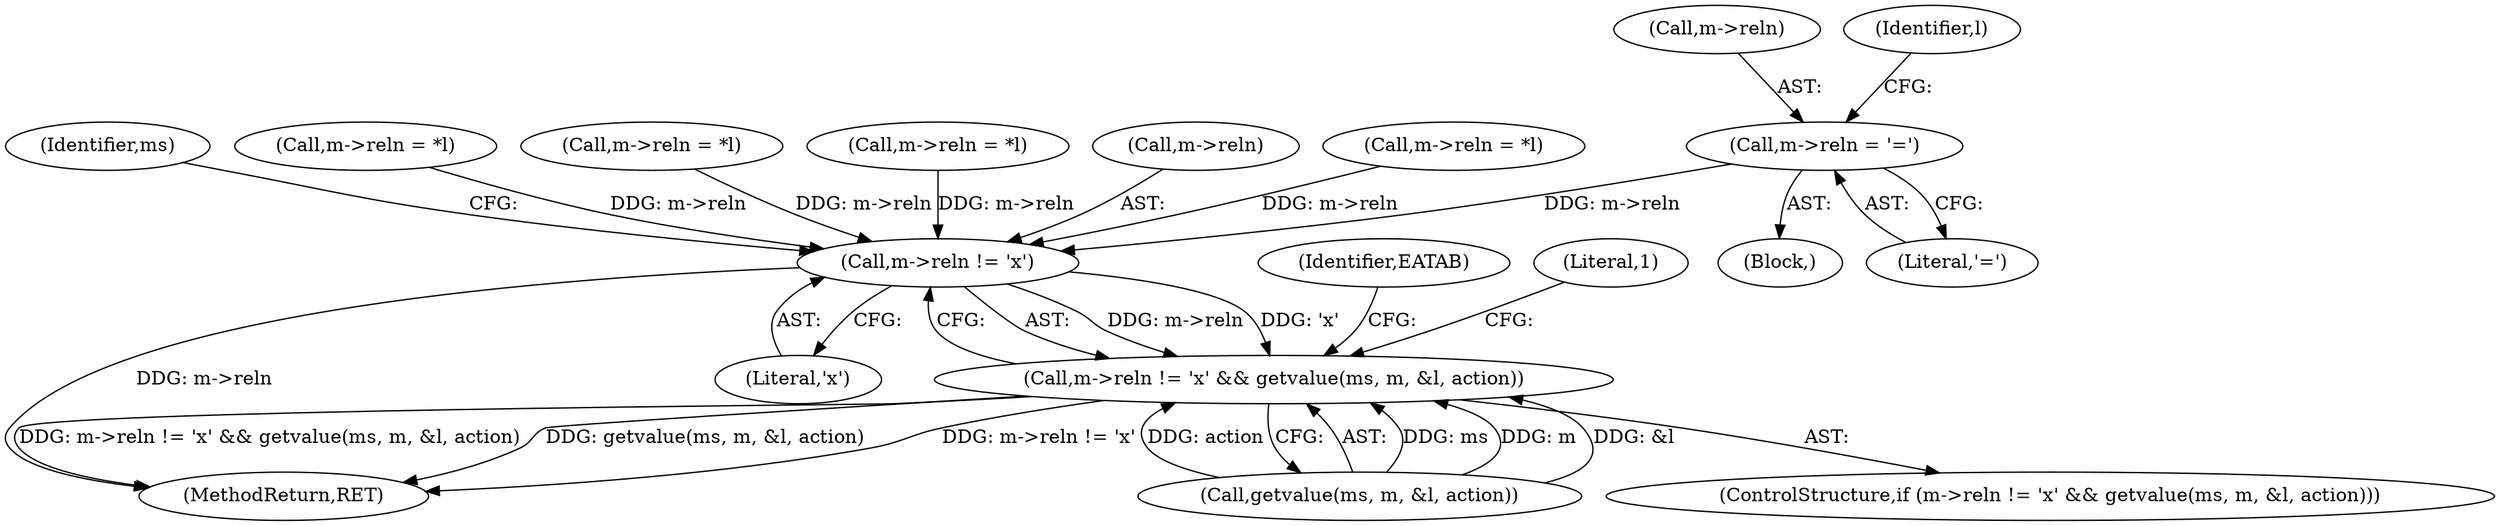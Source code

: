 digraph "0_file_4a284c89d6ef11aca34da65da7d673050a5ea320@pointer" {
"1001352" [label="(Call,m->reln = '=')"];
"1001393" [label="(Call,m->reln != 'x')"];
"1001392" [label="(Call,m->reln != 'x' && getvalue(ms, m, &l, action))"];
"1001407" [label="(Identifier,EATAB)"];
"1001288" [label="(Call,m->reln = *l)"];
"1001353" [label="(Call,m->reln)"];
"1001393" [label="(Call,m->reln != 'x')"];
"1001356" [label="(Literal,'=')"];
"1001391" [label="(ControlStructure,if (m->reln != 'x' && getvalue(ms, m, &l, action)))"];
"1001352" [label="(Call,m->reln = '=')"];
"1001361" [label="(Identifier,l)"];
"1001394" [label="(Call,m->reln)"];
"1001324" [label="(Call,m->reln = *l)"];
"1001399" [label="(Identifier,ms)"];
"1001397" [label="(Literal,'x')"];
"1001392" [label="(Call,m->reln != 'x' && getvalue(ms, m, &l, action))"];
"1001534" [label="(MethodReturn,RET)"];
"1001342" [label="(Call,m->reln = *l)"];
"1001382" [label="(Call,m->reln = *l)"];
"1001406" [label="(Literal,1)"];
"1001285" [label="(Block,)"];
"1001398" [label="(Call,getvalue(ms, m, &l, action))"];
"1001352" -> "1001285"  [label="AST: "];
"1001352" -> "1001356"  [label="CFG: "];
"1001353" -> "1001352"  [label="AST: "];
"1001356" -> "1001352"  [label="AST: "];
"1001361" -> "1001352"  [label="CFG: "];
"1001352" -> "1001393"  [label="DDG: m->reln"];
"1001393" -> "1001392"  [label="AST: "];
"1001393" -> "1001397"  [label="CFG: "];
"1001394" -> "1001393"  [label="AST: "];
"1001397" -> "1001393"  [label="AST: "];
"1001399" -> "1001393"  [label="CFG: "];
"1001392" -> "1001393"  [label="CFG: "];
"1001393" -> "1001534"  [label="DDG: m->reln"];
"1001393" -> "1001392"  [label="DDG: m->reln"];
"1001393" -> "1001392"  [label="DDG: 'x'"];
"1001342" -> "1001393"  [label="DDG: m->reln"];
"1001288" -> "1001393"  [label="DDG: m->reln"];
"1001324" -> "1001393"  [label="DDG: m->reln"];
"1001382" -> "1001393"  [label="DDG: m->reln"];
"1001392" -> "1001391"  [label="AST: "];
"1001392" -> "1001398"  [label="CFG: "];
"1001398" -> "1001392"  [label="AST: "];
"1001406" -> "1001392"  [label="CFG: "];
"1001407" -> "1001392"  [label="CFG: "];
"1001392" -> "1001534"  [label="DDG: m->reln != 'x'"];
"1001392" -> "1001534"  [label="DDG: m->reln != 'x' && getvalue(ms, m, &l, action)"];
"1001392" -> "1001534"  [label="DDG: getvalue(ms, m, &l, action)"];
"1001398" -> "1001392"  [label="DDG: ms"];
"1001398" -> "1001392"  [label="DDG: m"];
"1001398" -> "1001392"  [label="DDG: &l"];
"1001398" -> "1001392"  [label="DDG: action"];
}
